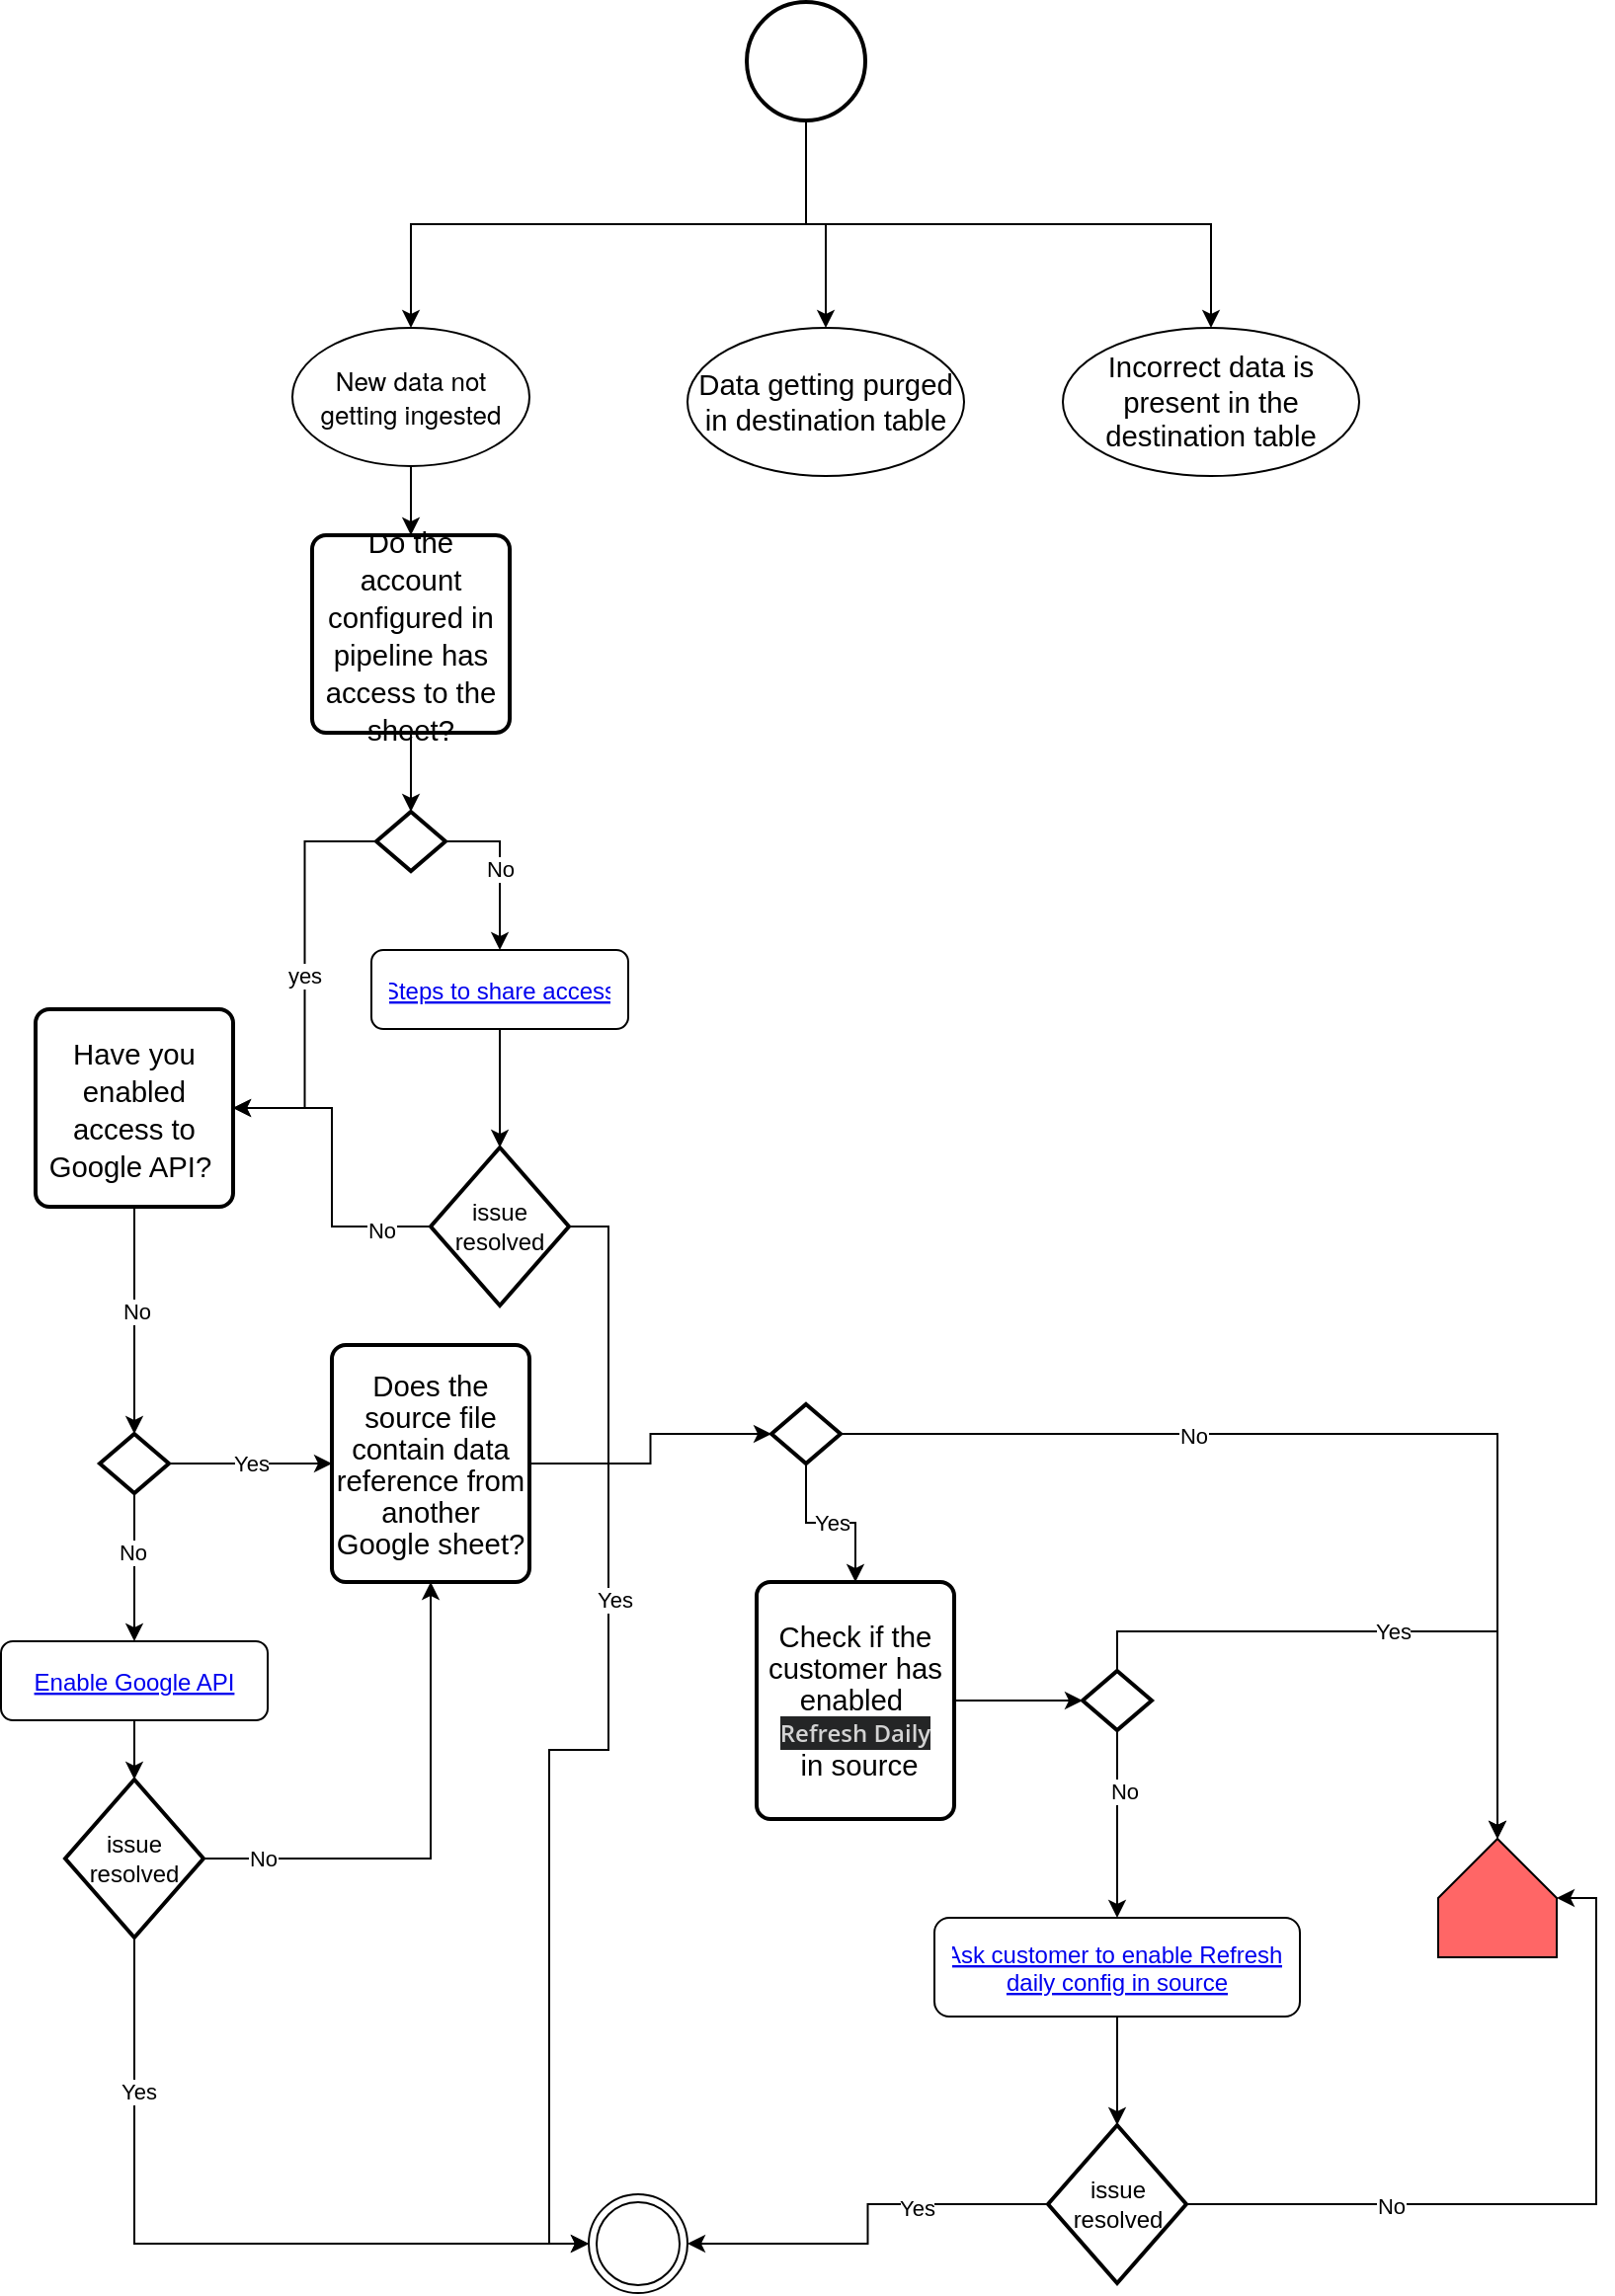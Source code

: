 <mxfile version="19.0.2" type="github"><diagram id="sb4TnNfyD3V3Dfqr6bDX" name="Page-1"><mxGraphModel dx="1538" dy="834" grid="1" gridSize="10" guides="1" tooltips="1" connect="1" arrows="1" fold="1" page="1" pageScale="1" pageWidth="850" pageHeight="1100" math="0" shadow="0"><root><mxCell id="0"/><mxCell id="1" parent="0"/><mxCell id="mDHTO4kyp2VeH4VULjNu-21" style="edgeStyle=orthogonalEdgeStyle;rounded=0;orthogonalLoop=1;jettySize=auto;html=1;exitX=0.5;exitY=1;exitDx=0;exitDy=0;exitPerimeter=0;" parent="1" source="mDHTO4kyp2VeH4VULjNu-2" target="mDHTO4kyp2VeH4VULjNu-18" edge="1"><mxGeometry relative="1" as="geometry"/></mxCell><mxCell id="mDHTO4kyp2VeH4VULjNu-22" style="edgeStyle=orthogonalEdgeStyle;rounded=0;orthogonalLoop=1;jettySize=auto;html=1;exitX=0.5;exitY=1;exitDx=0;exitDy=0;exitPerimeter=0;entryX=0.5;entryY=0;entryDx=0;entryDy=0;" parent="1" source="mDHTO4kyp2VeH4VULjNu-2" target="mDHTO4kyp2VeH4VULjNu-19" edge="1"><mxGeometry relative="1" as="geometry"/></mxCell><mxCell id="mDHTO4kyp2VeH4VULjNu-23" style="edgeStyle=orthogonalEdgeStyle;rounded=0;orthogonalLoop=1;jettySize=auto;html=1;exitX=0.5;exitY=1;exitDx=0;exitDy=0;exitPerimeter=0;entryX=0.5;entryY=0;entryDx=0;entryDy=0;" parent="1" source="mDHTO4kyp2VeH4VULjNu-2" target="mDHTO4kyp2VeH4VULjNu-17" edge="1"><mxGeometry relative="1" as="geometry"/></mxCell><mxCell id="mDHTO4kyp2VeH4VULjNu-2" value="" style="strokeWidth=2;html=1;shape=mxgraph.flowchart.start_2;whiteSpace=wrap;" parent="1" vertex="1"><mxGeometry x="380" y="80" width="60" height="60" as="geometry"/></mxCell><mxCell id="mDHTO4kyp2VeH4VULjNu-26" style="edgeStyle=orthogonalEdgeStyle;rounded=0;orthogonalLoop=1;jettySize=auto;html=1;exitX=0.5;exitY=1;exitDx=0;exitDy=0;entryX=0.5;entryY=0;entryDx=0;entryDy=0;entryPerimeter=0;" parent="1" source="mDHTO4kyp2VeH4VULjNu-3" target="mDHTO4kyp2VeH4VULjNu-25" edge="1"><mxGeometry relative="1" as="geometry"/></mxCell><mxCell id="mDHTO4kyp2VeH4VULjNu-3" value="&lt;span style=&quot;font-size: 14.667px;&quot; id=&quot;docs-internal-guid-18568be0-7fff-7edd-94ac-360ec5331db1&quot;&gt;&lt;p style=&quot;margin: 0px; font-variant-numeric: normal; font-variant-east-asian: normal; font-stretch: normal; font-size: 13px; line-height: normal; font-family: &amp;quot;Helvetica Neue&amp;quot;;&quot; class=&quot;p1&quot;&gt;&lt;span id=&quot;docs-internal-guid-95dcd70d-7fff-a0ca-e164-ddc94fe72f3e&quot;&gt;&lt;span style=&quot;font-size: 11pt; font-family: Arial; background-color: transparent; font-variant-numeric: normal; font-variant-east-asian: normal; vertical-align: baseline;&quot;&gt;Do the account configured in pipeline has access to the sheet?&lt;/span&gt;&lt;/span&gt;&lt;br&gt;&lt;/p&gt;&lt;/span&gt;" style="rounded=1;whiteSpace=wrap;html=1;absoluteArcSize=1;arcSize=14;strokeWidth=2;align=center;" parent="1" vertex="1"><mxGeometry x="160" y="350" width="100" height="100" as="geometry"/></mxCell><mxCell id="mDHTO4kyp2VeH4VULjNu-24" style="edgeStyle=orthogonalEdgeStyle;rounded=0;orthogonalLoop=1;jettySize=auto;html=1;exitX=0.5;exitY=1;exitDx=0;exitDy=0;" parent="1" source="mDHTO4kyp2VeH4VULjNu-17" target="mDHTO4kyp2VeH4VULjNu-3" edge="1"><mxGeometry relative="1" as="geometry"/></mxCell><mxCell id="mDHTO4kyp2VeH4VULjNu-17" value="&lt;span style=&quot;font-family: &amp;quot;Helvetica Neue&amp;quot;; font-size: 13px;&quot;&gt;New data not getting ingested&lt;/span&gt;" style="ellipse;whiteSpace=wrap;html=1;align=center;" parent="1" vertex="1"><mxGeometry x="150" y="245" width="120" height="70" as="geometry"/></mxCell><mxCell id="mDHTO4kyp2VeH4VULjNu-18" value="&lt;span style=&quot;font-family: Arial; font-size: 14.667px;&quot;&gt;Data getting purged in destination table&lt;/span&gt;" style="ellipse;whiteSpace=wrap;html=1;align=center;" parent="1" vertex="1"><mxGeometry x="350" y="245" width="140" height="75" as="geometry"/></mxCell><mxCell id="mDHTO4kyp2VeH4VULjNu-19" value="&lt;span style=&quot;font-family: Arial; font-size: 14.667px;&quot;&gt;Incorrect data is present in the destination table&lt;/span&gt;" style="ellipse;whiteSpace=wrap;html=1;align=center;" parent="1" vertex="1"><mxGeometry x="540" y="245" width="150" height="75" as="geometry"/></mxCell><mxCell id="mDHTO4kyp2VeH4VULjNu-28" value="No" style="edgeStyle=orthogonalEdgeStyle;rounded=0;orthogonalLoop=1;jettySize=auto;html=1;exitX=1;exitY=0.5;exitDx=0;exitDy=0;exitPerimeter=0;entryX=0.5;entryY=0;entryDx=0;entryDy=0;" parent="1" source="mDHTO4kyp2VeH4VULjNu-25" target="mDHTO4kyp2VeH4VULjNu-27" edge="1"><mxGeometry relative="1" as="geometry"/></mxCell><mxCell id="mDHTO4kyp2VeH4VULjNu-32" value="yes" style="edgeStyle=orthogonalEdgeStyle;rounded=0;orthogonalLoop=1;jettySize=auto;html=1;exitX=0;exitY=0.5;exitDx=0;exitDy=0;exitPerimeter=0;entryX=1;entryY=0.5;entryDx=0;entryDy=0;" parent="1" source="mDHTO4kyp2VeH4VULjNu-25" target="mDHTO4kyp2VeH4VULjNu-29" edge="1"><mxGeometry relative="1" as="geometry"/></mxCell><mxCell id="mDHTO4kyp2VeH4VULjNu-25" value="" style="strokeWidth=2;html=1;shape=mxgraph.flowchart.decision;whiteSpace=wrap;" parent="1" vertex="1"><mxGeometry x="192.5" y="490" width="35" height="30" as="geometry"/></mxCell><mxCell id="mDHTO4kyp2VeH4VULjNu-40" style="edgeStyle=orthogonalEdgeStyle;rounded=0;orthogonalLoop=1;jettySize=auto;html=1;exitX=0.5;exitY=1;exitDx=0;exitDy=0;entryX=0.5;entryY=0;entryDx=0;entryDy=0;entryPerimeter=0;" parent="1" source="mDHTO4kyp2VeH4VULjNu-27" target="mDHTO4kyp2VeH4VULjNu-39" edge="1"><mxGeometry relative="1" as="geometry"/></mxCell><UserObject label="Steps to share access" linkTarget="_blank" link="https://support.google.com/docs/answer/2494822?hl=en&amp;co=GENIE.Platform%3DDesktop" id="mDHTO4kyp2VeH4VULjNu-27"><mxCell style="fontColor=#0000EE;fontStyle=4;rounded=1;overflow=hidden;spacing=10;" parent="1" vertex="1"><mxGeometry x="190" y="560" width="130" height="40" as="geometry"/></mxCell></UserObject><mxCell id="mDHTO4kyp2VeH4VULjNu-37" style="edgeStyle=orthogonalEdgeStyle;rounded=0;orthogonalLoop=1;jettySize=auto;html=1;exitX=0.5;exitY=1;exitDx=0;exitDy=0;entryX=0.5;entryY=0;entryDx=0;entryDy=0;entryPerimeter=0;" parent="1" source="mDHTO4kyp2VeH4VULjNu-29" target="mDHTO4kyp2VeH4VULjNu-33" edge="1"><mxGeometry relative="1" as="geometry"/></mxCell><mxCell id="mDHTO4kyp2VeH4VULjNu-38" value="No" style="edgeLabel;html=1;align=center;verticalAlign=middle;resizable=0;points=[];" parent="mDHTO4kyp2VeH4VULjNu-37" vertex="1" connectable="0"><mxGeometry x="-0.091" y="1" relative="1" as="geometry"><mxPoint as="offset"/></mxGeometry></mxCell><mxCell id="mDHTO4kyp2VeH4VULjNu-29" value="&lt;span style=&quot;font-size: 14.667px;&quot; id=&quot;docs-internal-guid-18568be0-7fff-7edd-94ac-360ec5331db1&quot;&gt;&lt;p style=&quot;margin: 0px; font-variant-numeric: normal; font-variant-east-asian: normal; font-stretch: normal; font-size: 13px; line-height: normal; font-family: &amp;quot;Helvetica Neue&amp;quot;;&quot; class=&quot;p1&quot;&gt;&lt;span id=&quot;docs-internal-guid-d9553515-7fff-664d-1440-904e5ddf0fdc&quot;&gt;&lt;span style=&quot;font-size: 11pt; font-family: Arial; background-color: transparent; font-variant-numeric: normal; font-variant-east-asian: normal; vertical-align: baseline;&quot;&gt;Have you enabled access to Google API?&amp;nbsp;&lt;/span&gt;&lt;/span&gt;&lt;br&gt;&lt;/p&gt;&lt;/span&gt;" style="rounded=1;whiteSpace=wrap;html=1;absoluteArcSize=1;arcSize=14;strokeWidth=2;align=center;" parent="1" vertex="1"><mxGeometry x="20" y="590" width="100" height="100" as="geometry"/></mxCell><mxCell id="mDHTO4kyp2VeH4VULjNu-47" style="edgeStyle=orthogonalEdgeStyle;rounded=0;orthogonalLoop=1;jettySize=auto;html=1;exitX=0.5;exitY=1;exitDx=0;exitDy=0;exitPerimeter=0;" parent="1" source="mDHTO4kyp2VeH4VULjNu-33" target="mDHTO4kyp2VeH4VULjNu-46" edge="1"><mxGeometry relative="1" as="geometry"/></mxCell><mxCell id="mDHTO4kyp2VeH4VULjNu-48" value="No" style="edgeLabel;html=1;align=center;verticalAlign=middle;resizable=0;points=[];" parent="mDHTO4kyp2VeH4VULjNu-47" vertex="1" connectable="0"><mxGeometry x="-0.21" y="-1" relative="1" as="geometry"><mxPoint as="offset"/></mxGeometry></mxCell><mxCell id="mDHTO4kyp2VeH4VULjNu-50" value="Yes" style="edgeStyle=orthogonalEdgeStyle;rounded=0;orthogonalLoop=1;jettySize=auto;html=1;exitX=1;exitY=0.5;exitDx=0;exitDy=0;exitPerimeter=0;" parent="1" source="mDHTO4kyp2VeH4VULjNu-33" target="mDHTO4kyp2VeH4VULjNu-49" edge="1"><mxGeometry relative="1" as="geometry"/></mxCell><mxCell id="mDHTO4kyp2VeH4VULjNu-33" value="" style="strokeWidth=2;html=1;shape=mxgraph.flowchart.decision;whiteSpace=wrap;" parent="1" vertex="1"><mxGeometry x="52.5" y="805" width="35" height="30" as="geometry"/></mxCell><mxCell id="mDHTO4kyp2VeH4VULjNu-42" style="edgeStyle=orthogonalEdgeStyle;rounded=0;orthogonalLoop=1;jettySize=auto;html=1;exitX=1;exitY=0.5;exitDx=0;exitDy=0;exitPerimeter=0;entryX=0;entryY=0.5;entryDx=0;entryDy=0;" parent="1" source="mDHTO4kyp2VeH4VULjNu-39" target="mDHTO4kyp2VeH4VULjNu-41" edge="1"><mxGeometry relative="1" as="geometry"/></mxCell><mxCell id="mDHTO4kyp2VeH4VULjNu-43" value="Yes" style="edgeLabel;html=1;align=center;verticalAlign=middle;resizable=0;points=[];" parent="mDHTO4kyp2VeH4VULjNu-42" vertex="1" connectable="0"><mxGeometry x="-0.289" y="3" relative="1" as="geometry"><mxPoint y="1" as="offset"/></mxGeometry></mxCell><mxCell id="mDHTO4kyp2VeH4VULjNu-44" style="edgeStyle=orthogonalEdgeStyle;rounded=0;orthogonalLoop=1;jettySize=auto;html=1;exitX=0;exitY=0.5;exitDx=0;exitDy=0;exitPerimeter=0;entryX=1;entryY=0.5;entryDx=0;entryDy=0;" parent="1" source="mDHTO4kyp2VeH4VULjNu-39" target="mDHTO4kyp2VeH4VULjNu-29" edge="1"><mxGeometry relative="1" as="geometry"/></mxCell><mxCell id="mDHTO4kyp2VeH4VULjNu-45" value="No" style="edgeLabel;html=1;align=center;verticalAlign=middle;resizable=0;points=[];" parent="mDHTO4kyp2VeH4VULjNu-44" vertex="1" connectable="0"><mxGeometry x="-0.682" y="1" relative="1" as="geometry"><mxPoint y="1" as="offset"/></mxGeometry></mxCell><mxCell id="mDHTO4kyp2VeH4VULjNu-39" value="issue resolved" style="strokeWidth=2;html=1;shape=mxgraph.flowchart.decision;whiteSpace=wrap;" parent="1" vertex="1"><mxGeometry x="220" y="660" width="70" height="80" as="geometry"/></mxCell><mxCell id="mDHTO4kyp2VeH4VULjNu-41" value="" style="ellipse;shape=doubleEllipse;whiteSpace=wrap;html=1;aspect=fixed;" parent="1" vertex="1"><mxGeometry x="300" y="1190" width="50" height="50" as="geometry"/></mxCell><mxCell id="mDHTO4kyp2VeH4VULjNu-52" style="edgeStyle=orthogonalEdgeStyle;rounded=0;orthogonalLoop=1;jettySize=auto;html=1;exitX=0.5;exitY=1;exitDx=0;exitDy=0;entryX=0.5;entryY=0;entryDx=0;entryDy=0;entryPerimeter=0;" parent="1" source="mDHTO4kyp2VeH4VULjNu-46" target="mDHTO4kyp2VeH4VULjNu-51" edge="1"><mxGeometry relative="1" as="geometry"/></mxCell><UserObject label="Enable Google API" link="https://docs.hevodata.com/getting-started/connection-options/google-account-authentication/#enabling-api-access-for-a-google-service-account" id="mDHTO4kyp2VeH4VULjNu-46"><mxCell style="fontColor=#0000EE;fontStyle=4;rounded=1;overflow=hidden;spacing=10;" parent="1" vertex="1"><mxGeometry x="2.5" y="910" width="135" height="40" as="geometry"/></mxCell></UserObject><mxCell id="mDHTO4kyp2VeH4VULjNu-58" style="edgeStyle=orthogonalEdgeStyle;rounded=0;orthogonalLoop=1;jettySize=auto;html=1;exitX=1;exitY=0.5;exitDx=0;exitDy=0;entryX=0;entryY=0.5;entryDx=0;entryDy=0;entryPerimeter=0;" parent="1" source="mDHTO4kyp2VeH4VULjNu-49" target="mDHTO4kyp2VeH4VULjNu-57" edge="1"><mxGeometry relative="1" as="geometry"/></mxCell><mxCell id="mDHTO4kyp2VeH4VULjNu-49" value="&lt;span style=&quot;font-size: 14.667px;&quot; id=&quot;docs-internal-guid-18568be0-7fff-7edd-94ac-360ec5331db1&quot;&gt;&lt;p style=&quot;margin: 0px; font-variant-numeric: normal; font-variant-east-asian: normal; font-stretch: normal; line-height: normal;&quot; class=&quot;p1&quot;&gt;&lt;font face=&quot;Arial&quot;&gt;Does the source file contain data reference from another Google sheet?&lt;/font&gt;&lt;/p&gt;&lt;/span&gt;" style="rounded=1;whiteSpace=wrap;html=1;absoluteArcSize=1;arcSize=14;strokeWidth=2;align=center;" parent="1" vertex="1"><mxGeometry x="170" y="760" width="100" height="120" as="geometry"/></mxCell><mxCell id="mDHTO4kyp2VeH4VULjNu-53" style="edgeStyle=orthogonalEdgeStyle;rounded=0;orthogonalLoop=1;jettySize=auto;html=1;exitX=0.5;exitY=1;exitDx=0;exitDy=0;exitPerimeter=0;entryX=0;entryY=0.5;entryDx=0;entryDy=0;" parent="1" source="mDHTO4kyp2VeH4VULjNu-51" target="mDHTO4kyp2VeH4VULjNu-41" edge="1"><mxGeometry relative="1" as="geometry"/></mxCell><mxCell id="mDHTO4kyp2VeH4VULjNu-54" value="Yes" style="edgeLabel;html=1;align=center;verticalAlign=middle;resizable=0;points=[];" parent="mDHTO4kyp2VeH4VULjNu-53" vertex="1" connectable="0"><mxGeometry x="-0.6" y="2" relative="1" as="geometry"><mxPoint y="1" as="offset"/></mxGeometry></mxCell><mxCell id="mDHTO4kyp2VeH4VULjNu-55" style="edgeStyle=orthogonalEdgeStyle;rounded=0;orthogonalLoop=1;jettySize=auto;html=1;exitX=1;exitY=0.5;exitDx=0;exitDy=0;exitPerimeter=0;entryX=0.5;entryY=1;entryDx=0;entryDy=0;" parent="1" source="mDHTO4kyp2VeH4VULjNu-51" target="mDHTO4kyp2VeH4VULjNu-49" edge="1"><mxGeometry relative="1" as="geometry"/></mxCell><mxCell id="mDHTO4kyp2VeH4VULjNu-56" value="No" style="edgeLabel;html=1;align=center;verticalAlign=middle;resizable=0;points=[];" parent="mDHTO4kyp2VeH4VULjNu-55" vertex="1" connectable="0"><mxGeometry x="-0.767" y="1" relative="1" as="geometry"><mxPoint y="1" as="offset"/></mxGeometry></mxCell><mxCell id="mDHTO4kyp2VeH4VULjNu-51" value="issue resolved" style="strokeWidth=2;html=1;shape=mxgraph.flowchart.decision;whiteSpace=wrap;" parent="1" vertex="1"><mxGeometry x="35" y="980" width="70" height="80" as="geometry"/></mxCell><mxCell id="mDHTO4kyp2VeH4VULjNu-60" style="edgeStyle=orthogonalEdgeStyle;rounded=0;orthogonalLoop=1;jettySize=auto;html=1;exitX=1;exitY=0.5;exitDx=0;exitDy=0;exitPerimeter=0;" parent="1" source="mDHTO4kyp2VeH4VULjNu-57" target="mDHTO4kyp2VeH4VULjNu-59" edge="1"><mxGeometry relative="1" as="geometry"/></mxCell><mxCell id="mDHTO4kyp2VeH4VULjNu-63" value="No" style="edgeLabel;html=1;align=center;verticalAlign=middle;resizable=0;points=[];" parent="mDHTO4kyp2VeH4VULjNu-60" vertex="1" connectable="0"><mxGeometry x="-0.339" y="-1" relative="1" as="geometry"><mxPoint x="1" as="offset"/></mxGeometry></mxCell><mxCell id="mDHTO4kyp2VeH4VULjNu-62" value="Yes" style="edgeStyle=orthogonalEdgeStyle;rounded=0;orthogonalLoop=1;jettySize=auto;html=1;exitX=0.5;exitY=1;exitDx=0;exitDy=0;exitPerimeter=0;" parent="1" source="mDHTO4kyp2VeH4VULjNu-57" target="mDHTO4kyp2VeH4VULjNu-61" edge="1"><mxGeometry relative="1" as="geometry"/></mxCell><mxCell id="mDHTO4kyp2VeH4VULjNu-57" value="" style="strokeWidth=2;html=1;shape=mxgraph.flowchart.decision;whiteSpace=wrap;" parent="1" vertex="1"><mxGeometry x="392.5" y="790" width="35" height="30" as="geometry"/></mxCell><mxCell id="mDHTO4kyp2VeH4VULjNu-59" value="" style="verticalLabelPosition=bottom;verticalAlign=top;html=1;shape=offPageConnector;rounded=0;size=0.5;direction=west;fillColor=#FF6666;" parent="1" vertex="1"><mxGeometry x="730" y="1010" width="60" height="60" as="geometry"/></mxCell><mxCell id="mDHTO4kyp2VeH4VULjNu-66" style="edgeStyle=orthogonalEdgeStyle;rounded=0;orthogonalLoop=1;jettySize=auto;html=1;exitX=1;exitY=0.5;exitDx=0;exitDy=0;" parent="1" source="mDHTO4kyp2VeH4VULjNu-61" target="mDHTO4kyp2VeH4VULjNu-65" edge="1"><mxGeometry relative="1" as="geometry"/></mxCell><mxCell id="mDHTO4kyp2VeH4VULjNu-61" value="&lt;span style=&quot;font-size: 14.667px;&quot; id=&quot;docs-internal-guid-18568be0-7fff-7edd-94ac-360ec5331db1&quot;&gt;&lt;p style=&quot;margin: 0px; font-variant-numeric: normal; font-variant-east-asian: normal; font-stretch: normal; line-height: normal;&quot; class=&quot;p1&quot;&gt;&lt;font face=&quot;Arial&quot;&gt;Check if the customer has enabled&amp;nbsp;&lt;/font&gt;&lt;/p&gt;&lt;span style=&quot;color: rgba(255, 255, 255, 0.8); font-family: &amp;quot;Open Sans&amp;quot;, sans-serif; font-size: 12px; font-weight: 600; text-align: start; background-color: rgb(36, 37, 38);&quot;&gt;Refresh Daily&lt;/span&gt;&lt;p style=&quot;margin: 0px; font-variant-numeric: normal; font-variant-east-asian: normal; font-stretch: normal; line-height: normal;&quot; class=&quot;p1&quot;&gt;&lt;font face=&quot;Arial&quot;&gt;&amp;nbsp;in source&lt;/font&gt;&lt;/p&gt;&lt;/span&gt;" style="rounded=1;whiteSpace=wrap;html=1;absoluteArcSize=1;arcSize=14;strokeWidth=2;align=center;" parent="1" vertex="1"><mxGeometry x="385" y="880" width="100" height="120" as="geometry"/></mxCell><mxCell id="mDHTO4kyp2VeH4VULjNu-67" value="Yes" style="edgeStyle=orthogonalEdgeStyle;rounded=0;orthogonalLoop=1;jettySize=auto;html=1;exitX=0.5;exitY=0;exitDx=0;exitDy=0;exitPerimeter=0;" parent="1" source="mDHTO4kyp2VeH4VULjNu-65" target="mDHTO4kyp2VeH4VULjNu-59" edge="1"><mxGeometry relative="1" as="geometry"/></mxCell><mxCell id="mDHTO4kyp2VeH4VULjNu-75" style="edgeStyle=orthogonalEdgeStyle;rounded=0;orthogonalLoop=1;jettySize=auto;html=1;exitX=0.5;exitY=1;exitDx=0;exitDy=0;exitPerimeter=0;entryX=0.5;entryY=0;entryDx=0;entryDy=0;" parent="1" source="mDHTO4kyp2VeH4VULjNu-65" target="mDHTO4kyp2VeH4VULjNu-73" edge="1"><mxGeometry relative="1" as="geometry"/></mxCell><mxCell id="mDHTO4kyp2VeH4VULjNu-76" value="No" style="edgeLabel;html=1;align=center;verticalAlign=middle;resizable=0;points=[];" parent="mDHTO4kyp2VeH4VULjNu-75" vertex="1" connectable="0"><mxGeometry x="-0.351" y="3" relative="1" as="geometry"><mxPoint as="offset"/></mxGeometry></mxCell><mxCell id="mDHTO4kyp2VeH4VULjNu-65" value="" style="strokeWidth=2;html=1;shape=mxgraph.flowchart.decision;whiteSpace=wrap;" parent="1" vertex="1"><mxGeometry x="550" y="925" width="35" height="30" as="geometry"/></mxCell><mxCell id="mDHTO4kyp2VeH4VULjNu-78" style="edgeStyle=orthogonalEdgeStyle;rounded=0;orthogonalLoop=1;jettySize=auto;html=1;exitX=0.5;exitY=1;exitDx=0;exitDy=0;entryX=0.5;entryY=0;entryDx=0;entryDy=0;entryPerimeter=0;" parent="1" source="mDHTO4kyp2VeH4VULjNu-73" target="mDHTO4kyp2VeH4VULjNu-77" edge="1"><mxGeometry relative="1" as="geometry"/></mxCell><UserObject label="Ask customer to enable Refresh &#10;daily config in source" link="https://docs.hevodata.com/sources/file-storage/google-sheets/" id="mDHTO4kyp2VeH4VULjNu-73"><mxCell style="fontColor=#0000EE;fontStyle=4;rounded=1;overflow=hidden;spacing=10;" parent="1" vertex="1"><mxGeometry x="475" y="1050" width="185" height="50" as="geometry"/></mxCell></UserObject><mxCell id="mDHTO4kyp2VeH4VULjNu-79" style="edgeStyle=orthogonalEdgeStyle;rounded=0;orthogonalLoop=1;jettySize=auto;html=1;exitX=0;exitY=0.5;exitDx=0;exitDy=0;exitPerimeter=0;entryX=1;entryY=0.5;entryDx=0;entryDy=0;" parent="1" source="mDHTO4kyp2VeH4VULjNu-77" target="mDHTO4kyp2VeH4VULjNu-41" edge="1"><mxGeometry relative="1" as="geometry"/></mxCell><mxCell id="mDHTO4kyp2VeH4VULjNu-81" value="Yes" style="edgeLabel;html=1;align=center;verticalAlign=middle;resizable=0;points=[];" parent="mDHTO4kyp2VeH4VULjNu-79" vertex="1" connectable="0"><mxGeometry x="-0.333" y="2" relative="1" as="geometry"><mxPoint x="1" as="offset"/></mxGeometry></mxCell><mxCell id="mDHTO4kyp2VeH4VULjNu-80" style="edgeStyle=orthogonalEdgeStyle;rounded=0;orthogonalLoop=1;jettySize=auto;html=1;exitX=1;exitY=0.5;exitDx=0;exitDy=0;exitPerimeter=0;entryX=0;entryY=0.5;entryDx=0;entryDy=0;" parent="1" source="mDHTO4kyp2VeH4VULjNu-77" target="mDHTO4kyp2VeH4VULjNu-59" edge="1"><mxGeometry relative="1" as="geometry"><mxPoint x="590" y="860" as="targetPoint"/></mxGeometry></mxCell><mxCell id="mDHTO4kyp2VeH4VULjNu-82" value="No" style="edgeLabel;html=1;align=center;verticalAlign=middle;resizable=0;points=[];" parent="mDHTO4kyp2VeH4VULjNu-80" vertex="1" connectable="0"><mxGeometry x="-0.459" relative="1" as="geometry"><mxPoint y="1" as="offset"/></mxGeometry></mxCell><mxCell id="mDHTO4kyp2VeH4VULjNu-77" value="issue resolved" style="strokeWidth=2;html=1;shape=mxgraph.flowchart.decision;whiteSpace=wrap;" parent="1" vertex="1"><mxGeometry x="532.5" y="1155" width="70" height="80" as="geometry"/></mxCell></root></mxGraphModel></diagram></mxfile>